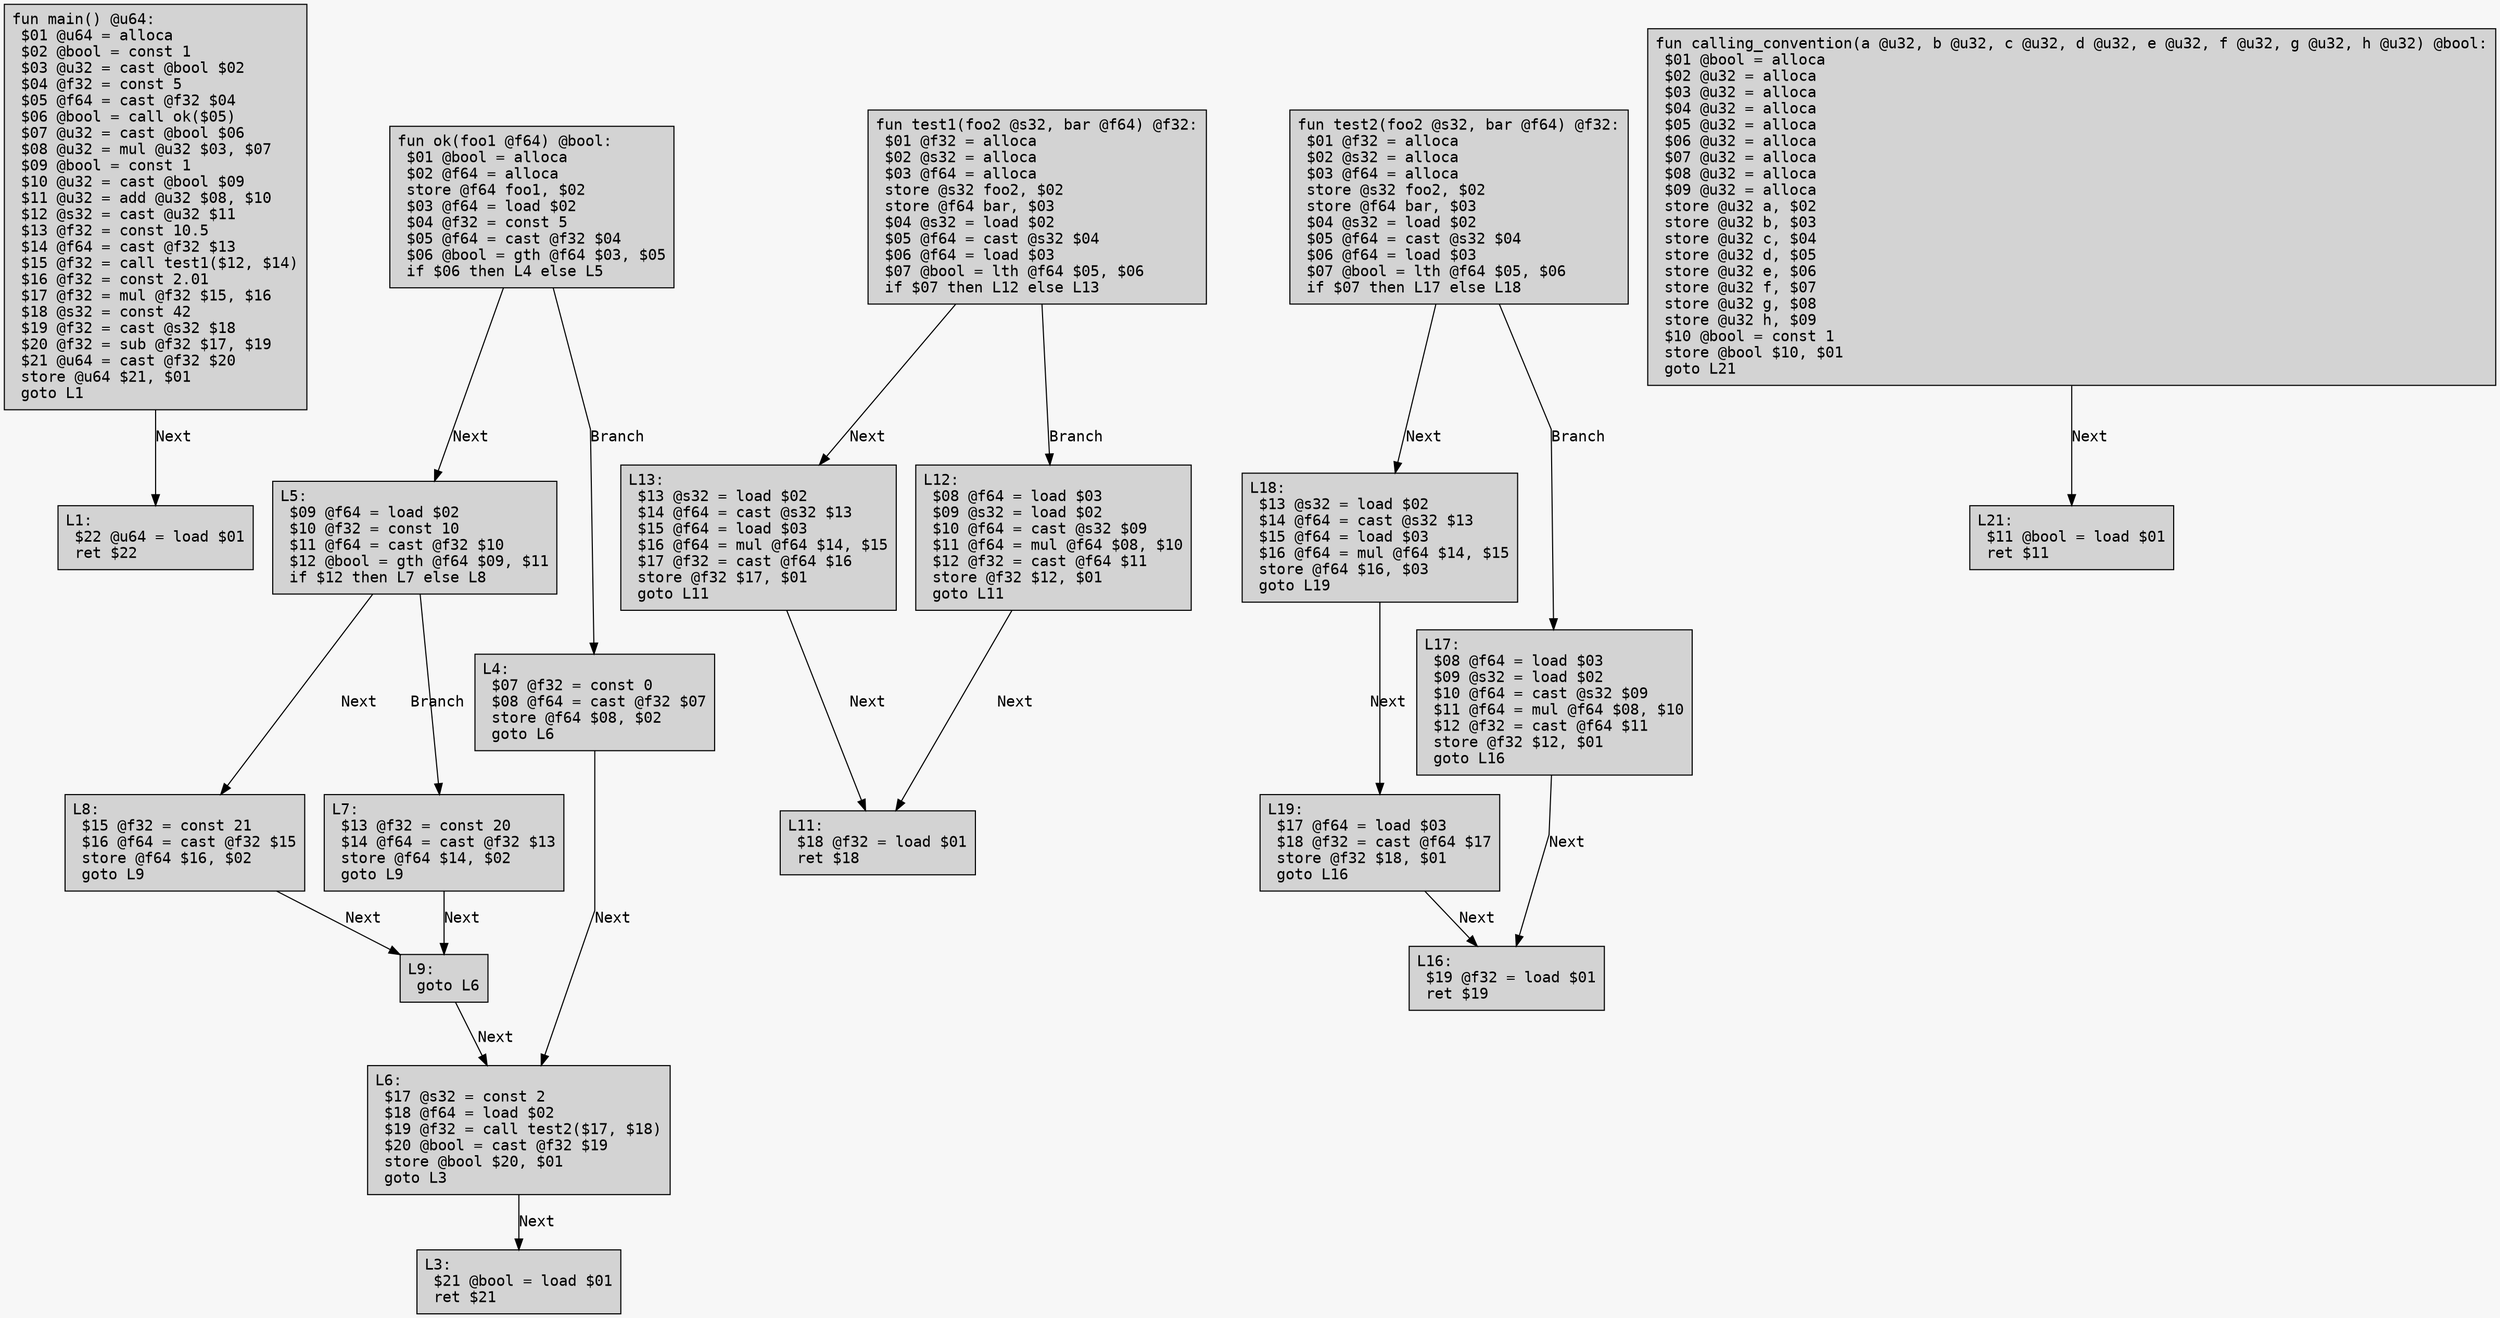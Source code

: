digraph CFG {
	graph [fontname = "Monospace"];
	node  [fontname = "Monospace", shape=box, style=filled, margin=0.1];
	edge  [fontname = "Monospace"];
	bgcolor = "#f7f7f7";
	splines = false;

	L0 [label="fun main() @u64:\l $01 @u64 = alloca\l $02 @bool = const 1\l $03 @u32 = cast @bool $02\l $04 @f32 = const 5\l $05 @f64 = cast @f32 $04\l $06 @bool = call ok($05)\l $07 @u32 = cast @bool $06\l $08 @u32 = mul @u32 $03, $07\l $09 @bool = const 1\l $10 @u32 = cast @bool $09\l $11 @u32 = add @u32 $08, $10\l $12 @s32 = cast @u32 $11\l $13 @f32 = const 10.5\l $14 @f64 = cast @f32 $13\l $15 @f32 = call test1($12, $14)\l $16 @f32 = const 2.01\l $17 @f32 = mul @f32 $15, $16\l $18 @s32 = const 42\l $19 @f32 = cast @s32 $18\l $20 @f32 = sub @f32 $17, $19\l $21 @u64 = cast @f32 $20\l store @u64 $21, $01\l goto L1\l"];
	L0 -> L1 [label="Next"];
	L1 [label="L1:\l $22 @u64 = load $01\l ret $22\l"];
	L2 [label="fun ok(foo1 @f64) @bool:\l $01 @bool = alloca\l $02 @f64 = alloca\l store @f64 foo1, $02\l $03 @f64 = load $02\l $04 @f32 = const 5\l $05 @f64 = cast @f32 $04\l $06 @bool = gth @f64 $03, $05\l if $06 then L4 else L5\l"];
	L2 -> L5 [label="Next"];
	L2 -> L4 [label="Branch"];
	L5 [label="L5:\l $09 @f64 = load $02\l $10 @f32 = const 10\l $11 @f64 = cast @f32 $10\l $12 @bool = gth @f64 $09, $11\l if $12 then L7 else L8\l"];
	L5 -> L8 [label="Next"];
	L5 -> L7 [label="Branch"];
	L8 [label="L8:\l $15 @f32 = const 21\l $16 @f64 = cast @f32 $15\l store @f64 $16, $02\l goto L9\l"];
	L8 -> L9 [label="Next"];
	L9 [label="L9:\l goto L6\l"];
	L9 -> L6 [label="Next"];
	L6 [label="L6:\l $17 @s32 = const 2\l $18 @f64 = load $02\l $19 @f32 = call test2($17, $18)\l $20 @bool = cast @f32 $19\l store @bool $20, $01\l goto L3\l"];
	L6 -> L3 [label="Next"];
	L7 [label="L7:\l $13 @f32 = const 20\l $14 @f64 = cast @f32 $13\l store @f64 $14, $02\l goto L9\l"];
	L7 -> L9 [label="Next"];
	L4 [label="L4:\l $07 @f32 = const 0\l $08 @f64 = cast @f32 $07\l store @f64 $08, $02\l goto L6\l"];
	L4 -> L6 [label="Next"];
	L3 [label="L3:\l $21 @bool = load $01\l ret $21\l"];
	L10 [label="fun test1(foo2 @s32, bar @f64) @f32:\l $01 @f32 = alloca\l $02 @s32 = alloca\l $03 @f64 = alloca\l store @s32 foo2, $02\l store @f64 bar, $03\l $04 @s32 = load $02\l $05 @f64 = cast @s32 $04\l $06 @f64 = load $03\l $07 @bool = lth @f64 $05, $06\l if $07 then L12 else L13\l"];
	L10 -> L13 [label="Next"];
	L10 -> L12 [label="Branch"];
	L13 [label="L13:\l $13 @s32 = load $02\l $14 @f64 = cast @s32 $13\l $15 @f64 = load $03\l $16 @f64 = mul @f64 $14, $15\l $17 @f32 = cast @f64 $16\l store @f32 $17, $01\l goto L11\l"];
	L13 -> L11 [label="Next"];
	L12 [label="L12:\l $08 @f64 = load $03\l $09 @s32 = load $02\l $10 @f64 = cast @s32 $09\l $11 @f64 = mul @f64 $08, $10\l $12 @f32 = cast @f64 $11\l store @f32 $12, $01\l goto L11\l"];
	L12 -> L11 [label="Next"];
	L11 [label="L11:\l $18 @f32 = load $01\l ret $18\l"];
	L15 [label="fun test2(foo2 @s32, bar @f64) @f32:\l $01 @f32 = alloca\l $02 @s32 = alloca\l $03 @f64 = alloca\l store @s32 foo2, $02\l store @f64 bar, $03\l $04 @s32 = load $02\l $05 @f64 = cast @s32 $04\l $06 @f64 = load $03\l $07 @bool = lth @f64 $05, $06\l if $07 then L17 else L18\l"];
	L15 -> L18 [label="Next"];
	L15 -> L17 [label="Branch"];
	L18 [label="L18:\l $13 @s32 = load $02\l $14 @f64 = cast @s32 $13\l $15 @f64 = load $03\l $16 @f64 = mul @f64 $14, $15\l store @f64 $16, $03\l goto L19\l"];
	L18 -> L19 [label="Next"];
	L19 [label="L19:\l $17 @f64 = load $03\l $18 @f32 = cast @f64 $17\l store @f32 $18, $01\l goto L16\l"];
	L19 -> L16 [label="Next"];
	L17 [label="L17:\l $08 @f64 = load $03\l $09 @s32 = load $02\l $10 @f64 = cast @s32 $09\l $11 @f64 = mul @f64 $08, $10\l $12 @f32 = cast @f64 $11\l store @f32 $12, $01\l goto L16\l"];
	L17 -> L16 [label="Next"];
	L16 [label="L16:\l $19 @f32 = load $01\l ret $19\l"];
	L20 [label="fun calling_convention(a @u32, b @u32, c @u32, d @u32, e @u32, f @u32, g @u32, h @u32) @bool:\l $01 @bool = alloca\l $02 @u32 = alloca\l $03 @u32 = alloca\l $04 @u32 = alloca\l $05 @u32 = alloca\l $06 @u32 = alloca\l $07 @u32 = alloca\l $08 @u32 = alloca\l $09 @u32 = alloca\l store @u32 a, $02\l store @u32 b, $03\l store @u32 c, $04\l store @u32 d, $05\l store @u32 e, $06\l store @u32 f, $07\l store @u32 g, $08\l store @u32 h, $09\l $10 @bool = const 1\l store @bool $10, $01\l goto L21\l"];
	L20 -> L21 [label="Next"];
	L21 [label="L21:\l $11 @bool = load $01\l ret $11\l"];
}
